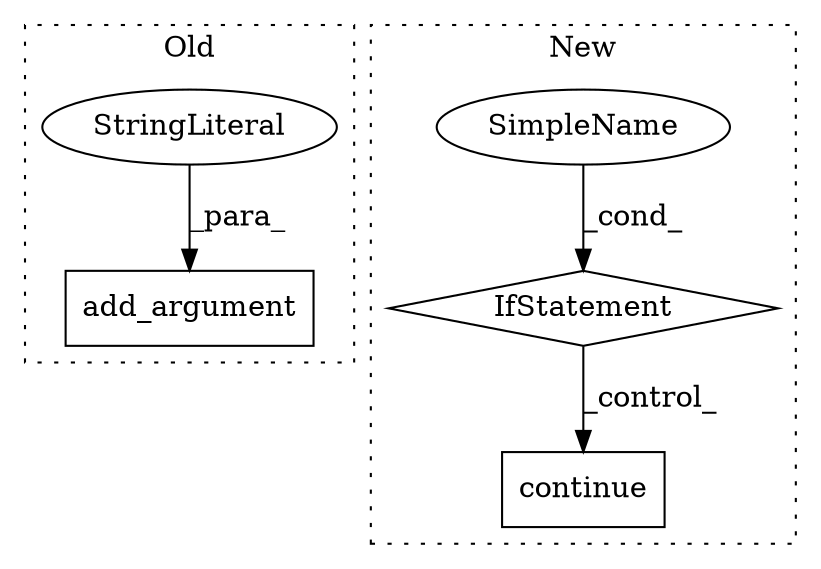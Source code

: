 digraph G {
subgraph cluster0 {
1 [label="add_argument" a="32" s="3132,3207" l="13,1" shape="box"];
3 [label="StringLiteral" a="45" s="3164" l="3" shape="ellipse"];
label = "Old";
style="dotted";
}
subgraph cluster1 {
2 [label="continue" a="18" s="4027" l="9" shape="box"];
4 [label="IfStatement" a="25" s="3847,4013" l="4,2" shape="diamond"];
5 [label="SimpleName" a="42" s="" l="" shape="ellipse"];
label = "New";
style="dotted";
}
3 -> 1 [label="_para_"];
4 -> 2 [label="_control_"];
5 -> 4 [label="_cond_"];
}